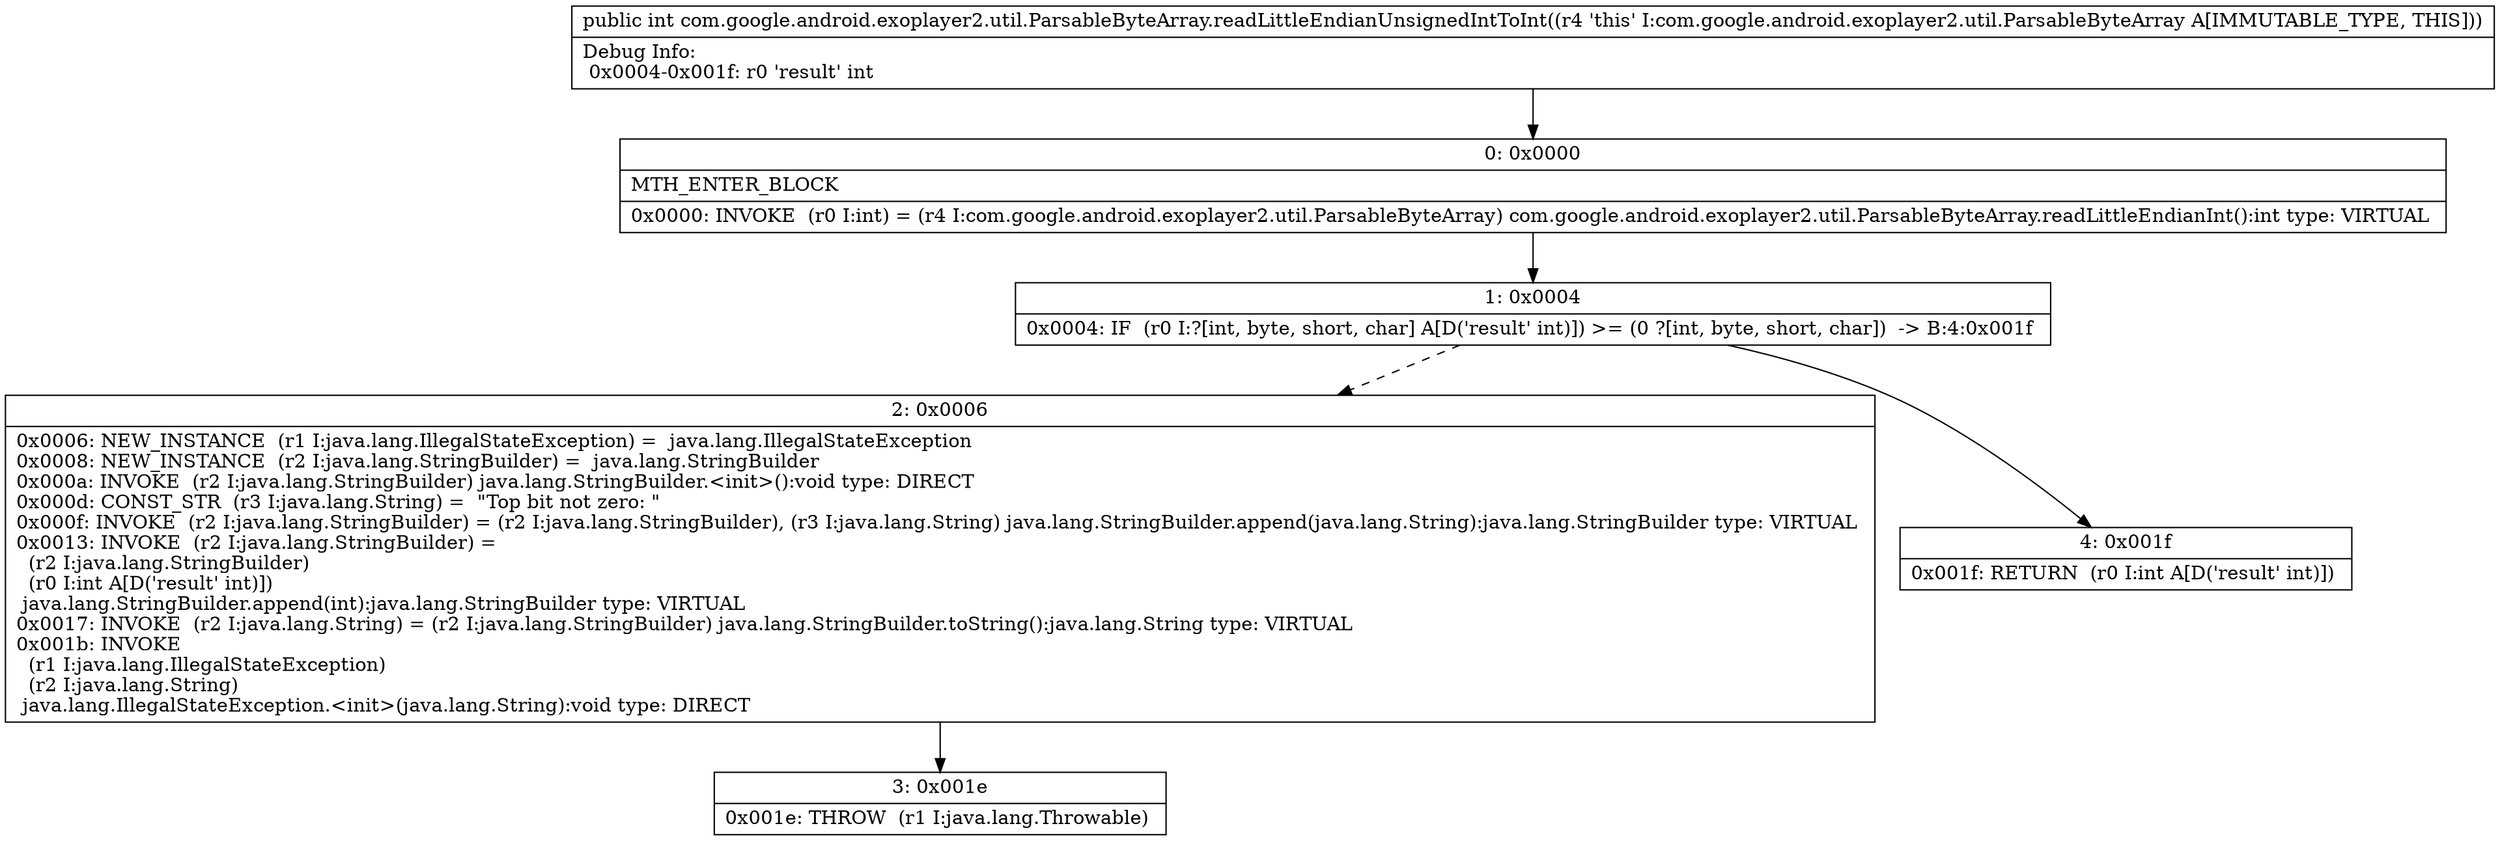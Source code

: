 digraph "CFG forcom.google.android.exoplayer2.util.ParsableByteArray.readLittleEndianUnsignedIntToInt()I" {
Node_0 [shape=record,label="{0\:\ 0x0000|MTH_ENTER_BLOCK\l|0x0000: INVOKE  (r0 I:int) = (r4 I:com.google.android.exoplayer2.util.ParsableByteArray) com.google.android.exoplayer2.util.ParsableByteArray.readLittleEndianInt():int type: VIRTUAL \l}"];
Node_1 [shape=record,label="{1\:\ 0x0004|0x0004: IF  (r0 I:?[int, byte, short, char] A[D('result' int)]) \>= (0 ?[int, byte, short, char])  \-\> B:4:0x001f \l}"];
Node_2 [shape=record,label="{2\:\ 0x0006|0x0006: NEW_INSTANCE  (r1 I:java.lang.IllegalStateException) =  java.lang.IllegalStateException \l0x0008: NEW_INSTANCE  (r2 I:java.lang.StringBuilder) =  java.lang.StringBuilder \l0x000a: INVOKE  (r2 I:java.lang.StringBuilder) java.lang.StringBuilder.\<init\>():void type: DIRECT \l0x000d: CONST_STR  (r3 I:java.lang.String) =  \"Top bit not zero: \" \l0x000f: INVOKE  (r2 I:java.lang.StringBuilder) = (r2 I:java.lang.StringBuilder), (r3 I:java.lang.String) java.lang.StringBuilder.append(java.lang.String):java.lang.StringBuilder type: VIRTUAL \l0x0013: INVOKE  (r2 I:java.lang.StringBuilder) = \l  (r2 I:java.lang.StringBuilder)\l  (r0 I:int A[D('result' int)])\l java.lang.StringBuilder.append(int):java.lang.StringBuilder type: VIRTUAL \l0x0017: INVOKE  (r2 I:java.lang.String) = (r2 I:java.lang.StringBuilder) java.lang.StringBuilder.toString():java.lang.String type: VIRTUAL \l0x001b: INVOKE  \l  (r1 I:java.lang.IllegalStateException)\l  (r2 I:java.lang.String)\l java.lang.IllegalStateException.\<init\>(java.lang.String):void type: DIRECT \l}"];
Node_3 [shape=record,label="{3\:\ 0x001e|0x001e: THROW  (r1 I:java.lang.Throwable) \l}"];
Node_4 [shape=record,label="{4\:\ 0x001f|0x001f: RETURN  (r0 I:int A[D('result' int)]) \l}"];
MethodNode[shape=record,label="{public int com.google.android.exoplayer2.util.ParsableByteArray.readLittleEndianUnsignedIntToInt((r4 'this' I:com.google.android.exoplayer2.util.ParsableByteArray A[IMMUTABLE_TYPE, THIS]))  | Debug Info:\l  0x0004\-0x001f: r0 'result' int\l}"];
MethodNode -> Node_0;
Node_0 -> Node_1;
Node_1 -> Node_2[style=dashed];
Node_1 -> Node_4;
Node_2 -> Node_3;
}

